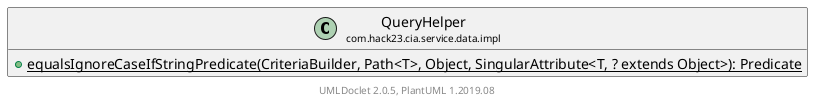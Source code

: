 @startuml
    set namespaceSeparator none
    hide empty fields
    hide empty methods

    class "<size:14>QueryHelper\n<size:10>com.hack23.cia.service.data.impl" as com.hack23.cia.service.data.impl.QueryHelper [[QueryHelper.html]] {
        {static} +equalsIgnoreCaseIfStringPredicate(CriteriaBuilder, Path<T>, Object, SingularAttribute<T, ? extends Object>): Predicate
    }

    center footer UMLDoclet 2.0.5, PlantUML 1.2019.08
@enduml
